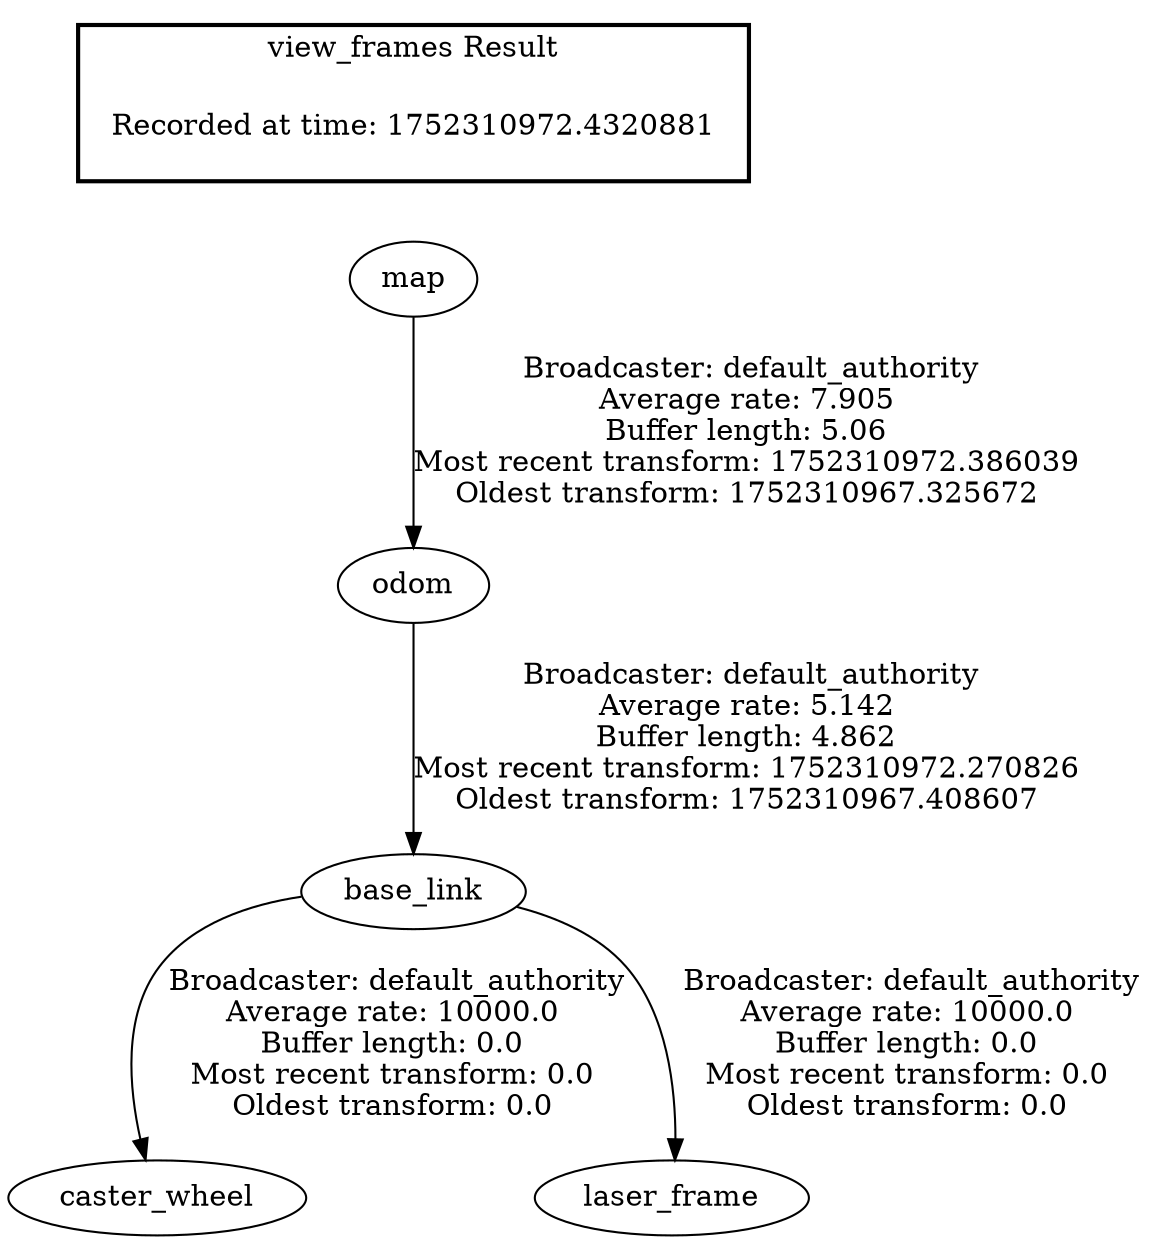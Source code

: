 digraph G {
"map" -> "odom"[label=" Broadcaster: default_authority\nAverage rate: 7.905\nBuffer length: 5.06\nMost recent transform: 1752310972.386039\nOldest transform: 1752310967.325672\n"];
"odom" -> "base_link"[label=" Broadcaster: default_authority\nAverage rate: 5.142\nBuffer length: 4.862\nMost recent transform: 1752310972.270826\nOldest transform: 1752310967.408607\n"];
"base_link" -> "caster_wheel"[label=" Broadcaster: default_authority\nAverage rate: 10000.0\nBuffer length: 0.0\nMost recent transform: 0.0\nOldest transform: 0.0\n"];
"base_link" -> "laser_frame"[label=" Broadcaster: default_authority\nAverage rate: 10000.0\nBuffer length: 0.0\nMost recent transform: 0.0\nOldest transform: 0.0\n"];
edge [style=invis];
 subgraph cluster_legend { style=bold; color=black; label ="view_frames Result";
"Recorded at time: 1752310972.4320881"[ shape=plaintext ] ;
}->"map";
}